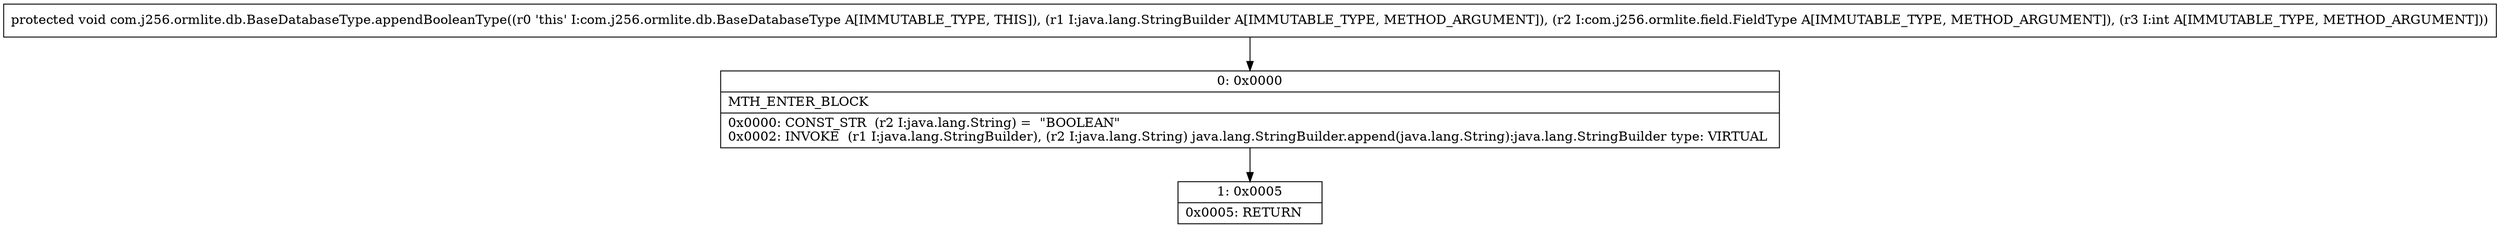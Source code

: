 digraph "CFG forcom.j256.ormlite.db.BaseDatabaseType.appendBooleanType(Ljava\/lang\/StringBuilder;Lcom\/j256\/ormlite\/field\/FieldType;I)V" {
Node_0 [shape=record,label="{0\:\ 0x0000|MTH_ENTER_BLOCK\l|0x0000: CONST_STR  (r2 I:java.lang.String) =  \"BOOLEAN\" \l0x0002: INVOKE  (r1 I:java.lang.StringBuilder), (r2 I:java.lang.String) java.lang.StringBuilder.append(java.lang.String):java.lang.StringBuilder type: VIRTUAL \l}"];
Node_1 [shape=record,label="{1\:\ 0x0005|0x0005: RETURN   \l}"];
MethodNode[shape=record,label="{protected void com.j256.ormlite.db.BaseDatabaseType.appendBooleanType((r0 'this' I:com.j256.ormlite.db.BaseDatabaseType A[IMMUTABLE_TYPE, THIS]), (r1 I:java.lang.StringBuilder A[IMMUTABLE_TYPE, METHOD_ARGUMENT]), (r2 I:com.j256.ormlite.field.FieldType A[IMMUTABLE_TYPE, METHOD_ARGUMENT]), (r3 I:int A[IMMUTABLE_TYPE, METHOD_ARGUMENT])) }"];
MethodNode -> Node_0;
Node_0 -> Node_1;
}

